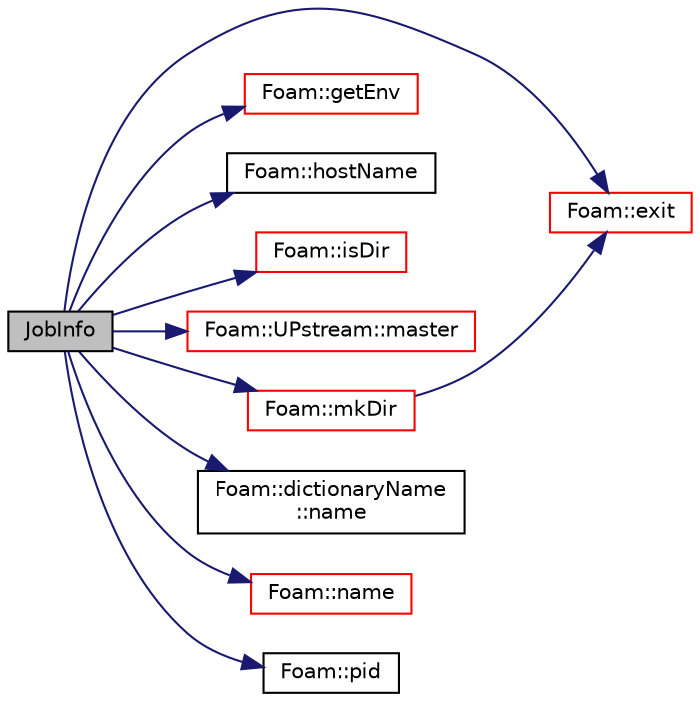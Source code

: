 digraph "JobInfo"
{
  bgcolor="transparent";
  edge [fontname="Helvetica",fontsize="10",labelfontname="Helvetica",labelfontsize="10"];
  node [fontname="Helvetica",fontsize="10",shape=record];
  rankdir="LR";
  Node1 [label="JobInfo",height=0.2,width=0.4,color="black", fillcolor="grey75", style="filled", fontcolor="black"];
  Node1 -> Node2 [color="midnightblue",fontsize="10",style="solid",fontname="Helvetica"];
  Node2 [label="Foam::exit",height=0.2,width=0.4,color="red",URL="$a10733.html#a06ca7250d8e89caf05243ec094843642"];
  Node1 -> Node3 [color="midnightblue",fontsize="10",style="solid",fontname="Helvetica"];
  Node3 [label="Foam::getEnv",height=0.2,width=0.4,color="red",URL="$a10733.html#aa811843798d715931c4c97ff949a89f3",tooltip="Return environment variable of given name. "];
  Node1 -> Node4 [color="midnightblue",fontsize="10",style="solid",fontname="Helvetica"];
  Node4 [label="Foam::hostName",height=0.2,width=0.4,color="black",URL="$a10733.html#a79115b5e88efba141e59d08cfbd1d26e",tooltip="Return the system&#39;s host name, as per hostname(1) "];
  Node1 -> Node5 [color="midnightblue",fontsize="10",style="solid",fontname="Helvetica"];
  Node5 [label="Foam::isDir",height=0.2,width=0.4,color="red",URL="$a10733.html#a9c9cf5d33b9c5961f835aefe5d860c5a",tooltip="Does the name exist as a DIRECTORY in the file system? "];
  Node1 -> Node6 [color="midnightblue",fontsize="10",style="solid",fontname="Helvetica"];
  Node6 [label="Foam::UPstream::master",height=0.2,width=0.4,color="red",URL="$a02766.html#a36af549940a0aae3733774649594489f",tooltip="Am I the master process. "];
  Node1 -> Node7 [color="midnightblue",fontsize="10",style="solid",fontname="Helvetica"];
  Node7 [label="Foam::mkDir",height=0.2,width=0.4,color="red",URL="$a10733.html#a2ae410f2311adf94d66451b7423fdf4e",tooltip="Make a directory and return an error if it could not be created. "];
  Node7 -> Node2 [color="midnightblue",fontsize="10",style="solid",fontname="Helvetica"];
  Node1 -> Node8 [color="midnightblue",fontsize="10",style="solid",fontname="Helvetica"];
  Node8 [label="Foam::dictionaryName\l::name",height=0.2,width=0.4,color="black",URL="$a00526.html#acd3da3556711337d571c60cf9ffb91cc",tooltip="Return the dictionary name. "];
  Node1 -> Node9 [color="midnightblue",fontsize="10",style="solid",fontname="Helvetica"];
  Node9 [label="Foam::name",height=0.2,width=0.4,color="red",URL="$a10733.html#adcb0df2bd4953cb6bb390272d8263c3a",tooltip="Return a string representation of a complex. "];
  Node1 -> Node10 [color="midnightblue",fontsize="10",style="solid",fontname="Helvetica"];
  Node10 [label="Foam::pid",height=0.2,width=0.4,color="black",URL="$a10733.html#ab621fe2533a48ef515cd6477f3aec992",tooltip="Return the PID of this process. "];
}
